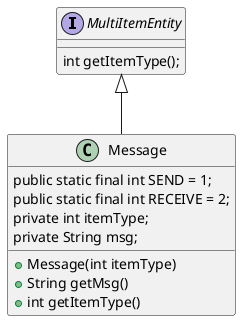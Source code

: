 @startuml

interface MultiItemEntity{
    int getItemType();
}
MultiItemEntity <|-- Message
class Message {
 public static final int SEND = 1;
    public static final int RECEIVE = 2;
    private int itemType;
    private String msg;
+Message(int itemType)
+String getMsg()
+int getItemType()
}

@enduml